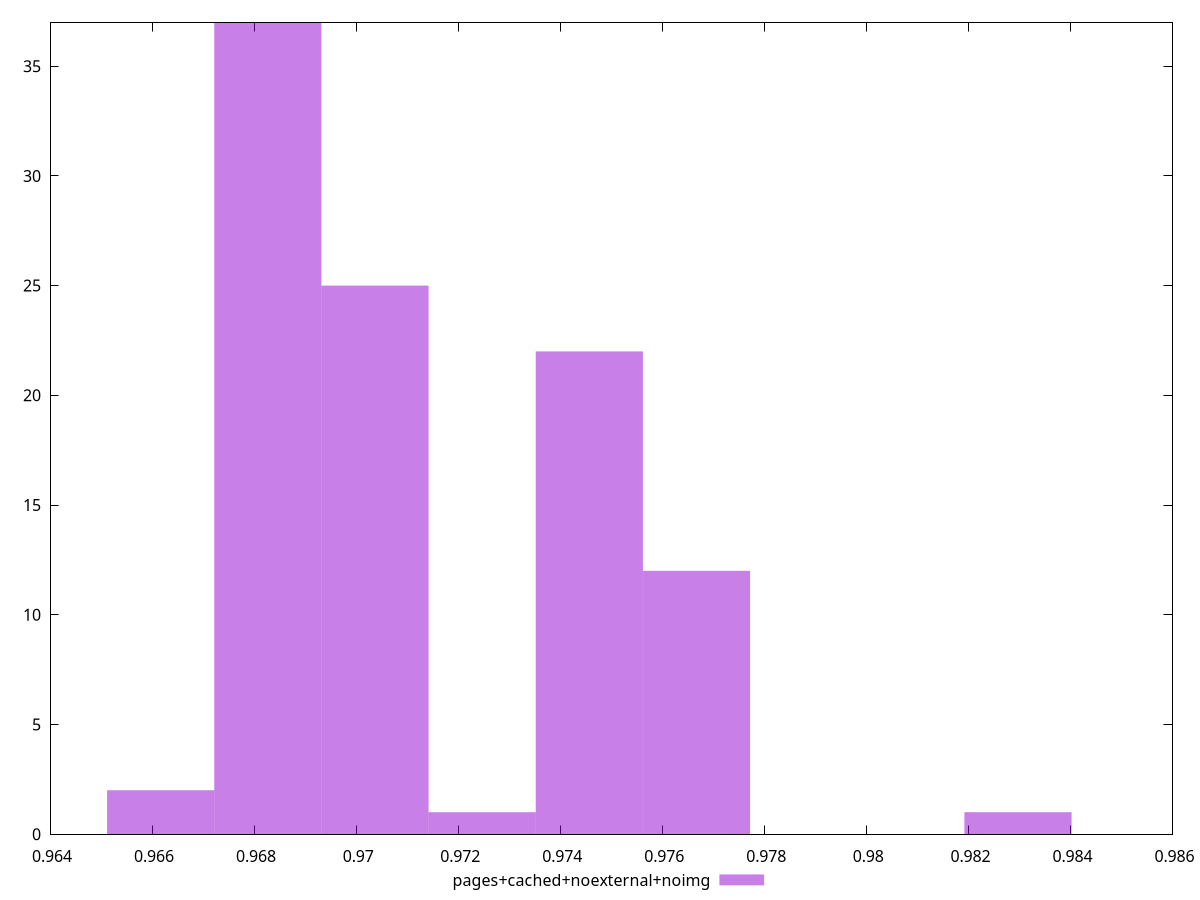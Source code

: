 $_pagesCachedNoexternalNoimg <<EOF
0.9745703108977382 22
0.9766706779470867 12
0.9682692097496924 37
0.970369576799041 25
0.9724699438483896 1
0.9829717790951324 1
0.9661688427003439 2
EOF
set key outside below
set terminal pngcairo
set output "report_00006_2020-11-02T20-21-41.718Z/speed-index/pages+cached+noexternal+noimg//hist.png"
set yrange [0:37]
set boxwidth 0.0021003670493485735
set style fill transparent solid 0.5 noborder
plot $_pagesCachedNoexternalNoimg title "pages+cached+noexternal+noimg" with boxes ,
